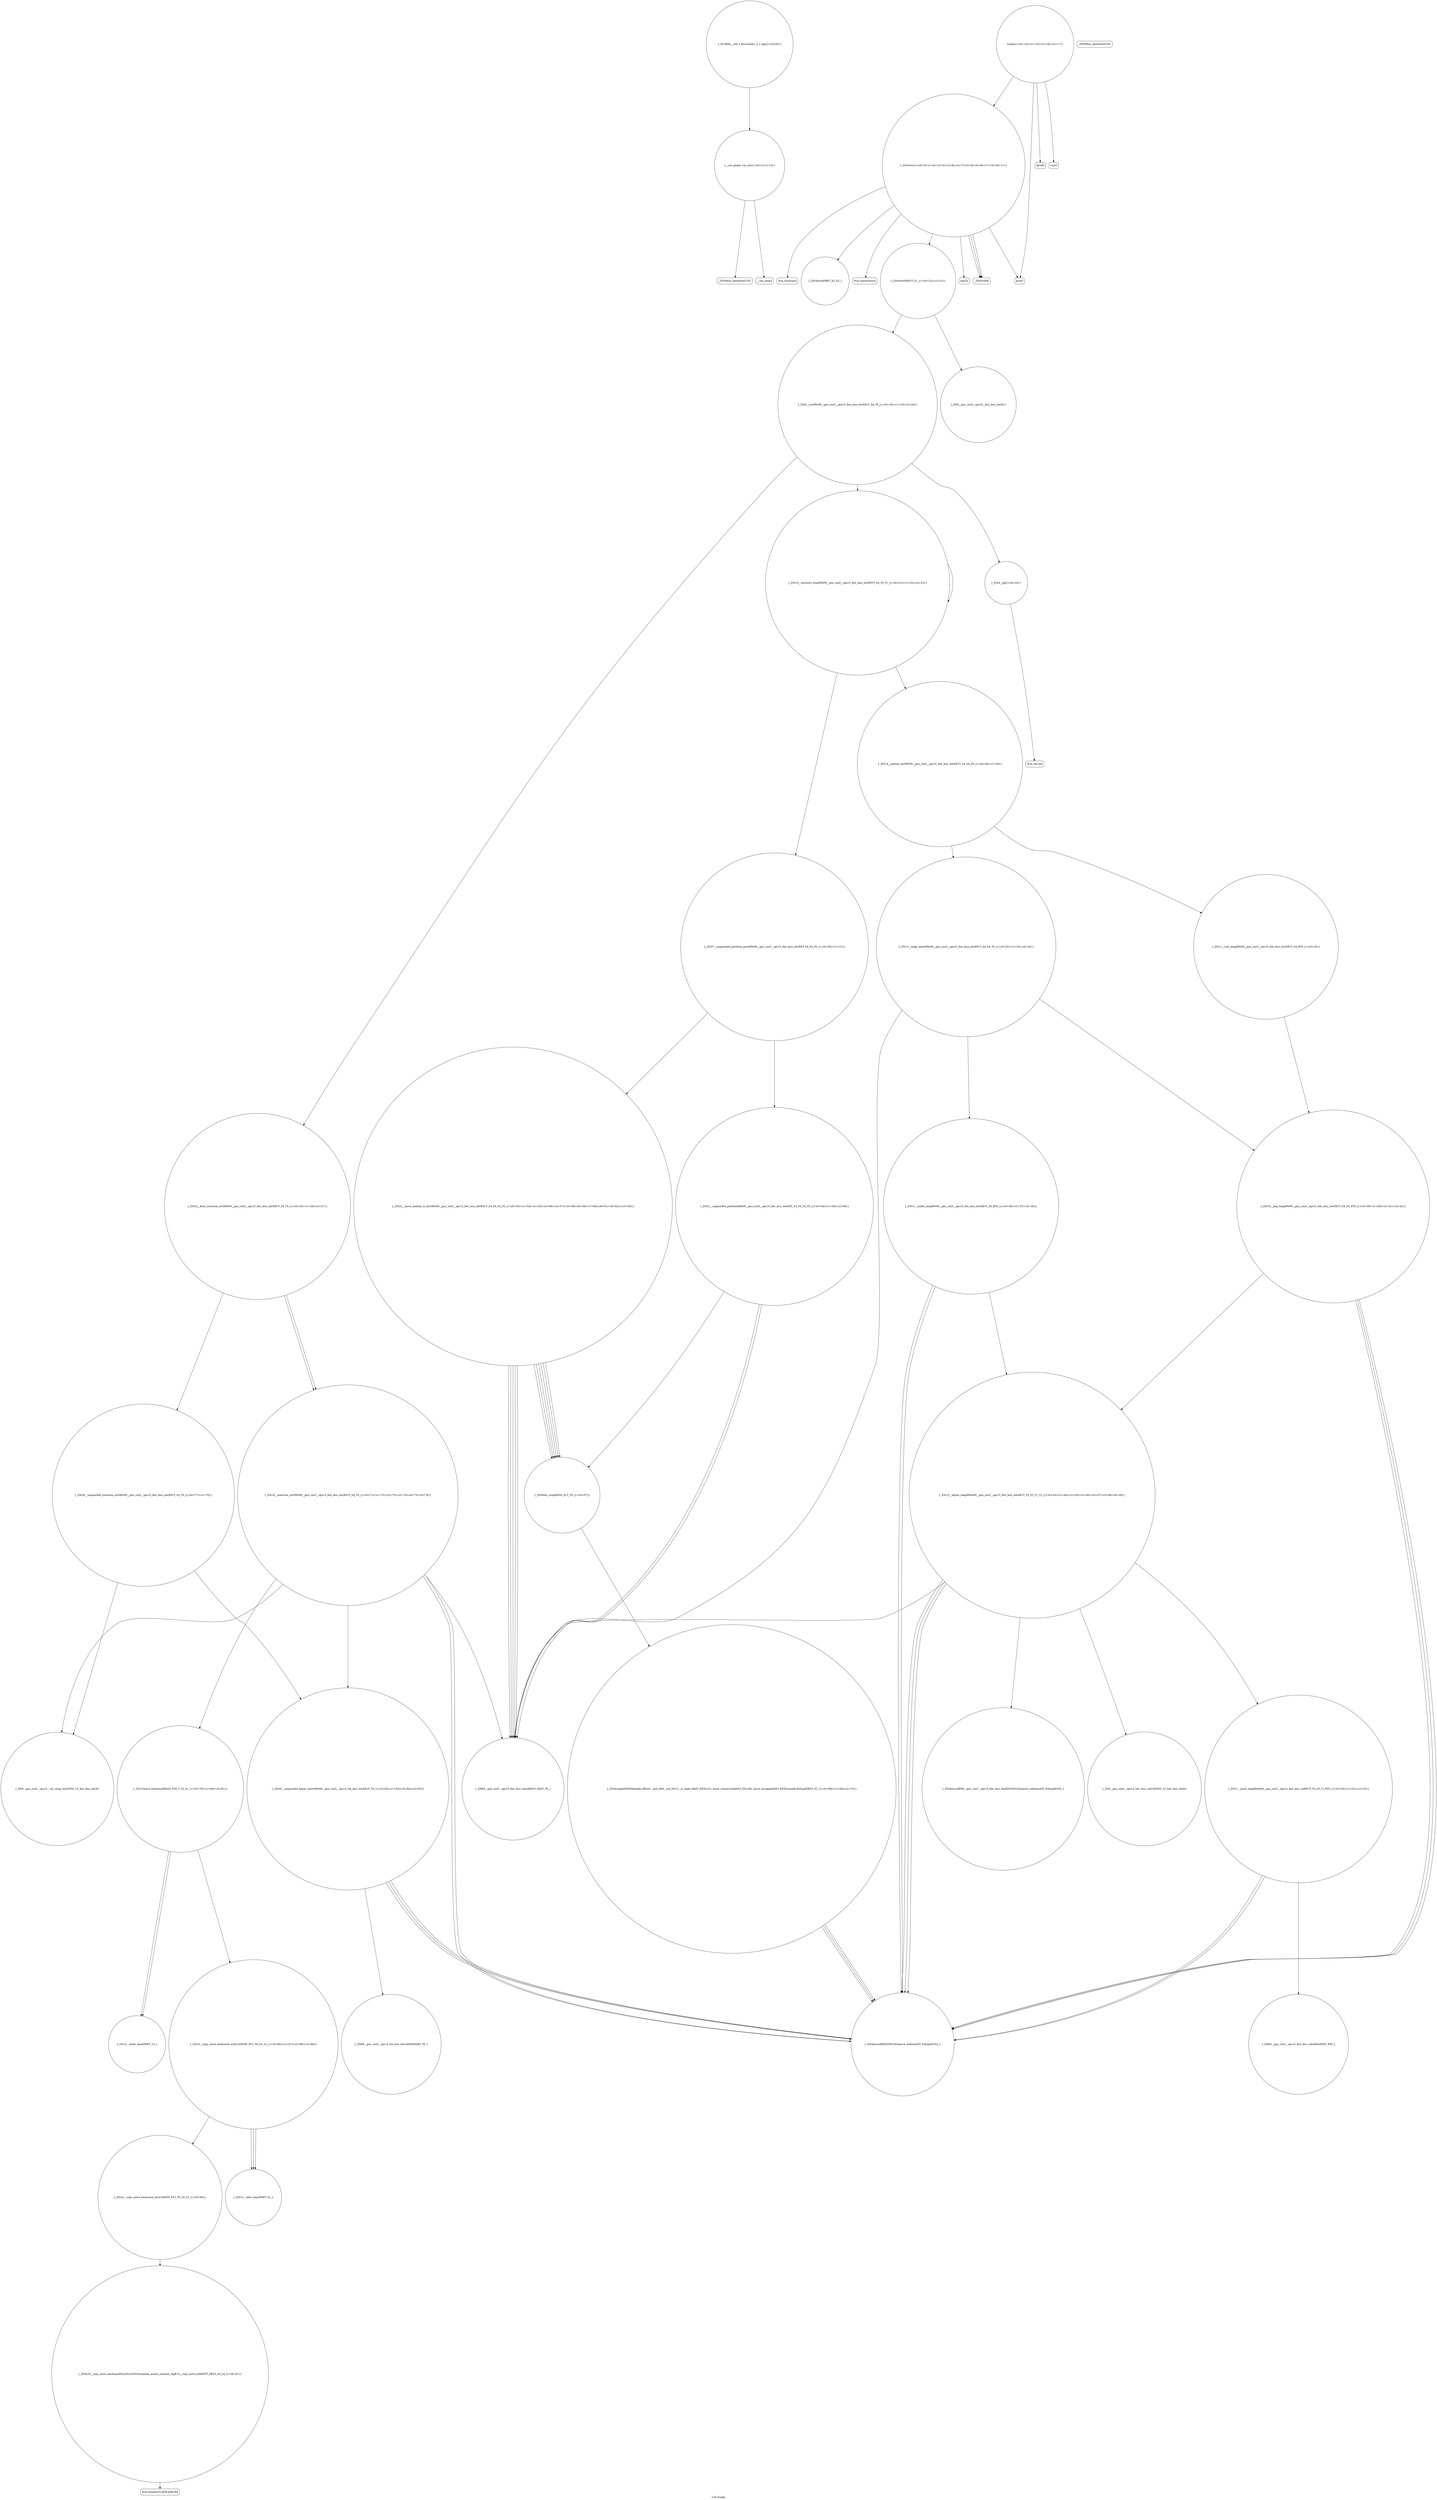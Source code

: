 digraph "Call Graph" {
	label="Call Graph";

	Node0x55d937050e40 [shape=record,shape=circle,label="{__cxx_global_var_init|{<s0>1|<s1>2}}"];
	Node0x55d937050e40:s0 -> Node0x55d937050ec0[color=black];
	Node0x55d937050e40:s1 -> Node0x55d937050fc0[color=black];
	Node0x55d9370524c0 [shape=record,shape=circle,label="{_ZSt22__copy_move_backward_aILb1EPeS0_ET1_T0_S2_S1_|{<s0>90}}"];
	Node0x55d9370524c0:s0 -> Node0x55d9370525c0[color=black];
	Node0x55d9370511c0 [shape=record,shape=Mrecord,label="{atan2l}"];
	Node0x55d937051540 [shape=record,shape=Mrecord,label="{fprintf}"];
	Node0x55d9370518c0 [shape=record,shape=circle,label="{_ZSt27__unguarded_partition_pivotIPeN9__gnu_cxx5__ops15_Iter_less_iterEET_S4_S4_T0_|{<s0>30|<s1>31}}"];
	Node0x55d9370518c0:s0 -> Node0x55d937051ec0[color=black];
	Node0x55d9370518c0:s1 -> Node0x55d937051f40[color=black];
	Node0x55d937051c40 [shape=record,shape=circle,label="{_ZSt13__adjust_heapIPeleN9__gnu_cxx5__ops15_Iter_less_iterEEvT_T0_S5_T1_T2_|{<s0>43|<s1>44|<s2>45|<s3>46|<s4>47|<s5>48|<s6>49}}"];
	Node0x55d937051c40:s0 -> Node0x55d937051ac0[color=black];
	Node0x55d937051c40:s1 -> Node0x55d937051bc0[color=black];
	Node0x55d937051c40:s2 -> Node0x55d937051bc0[color=black];
	Node0x55d937051c40:s3 -> Node0x55d937051cc0[color=black];
	Node0x55d937051c40:s4 -> Node0x55d937051d40[color=black];
	Node0x55d937051c40:s5 -> Node0x55d937051bc0[color=black];
	Node0x55d937051c40:s6 -> Node0x55d937051dc0[color=black];
	Node0x55d937051fc0 [shape=record,shape=circle,label="{_ZSt9iter_swapIPeS0_EvT_T0_|{<s0>67}}"];
	Node0x55d937051fc0:s0 -> Node0x55d937052040[color=black];
	Node0x55d937052340 [shape=record,shape=circle,label="{_ZN9__gnu_cxx5__ops15__val_comp_iterENS0_15_Iter_less_iterE}"];
	Node0x55d937051040 [shape=record,shape=circle,label="{_Z5solvev|{<s0>3|<s1>4|<s2>5|<s3>6|<s4>7|<s5>8|<s6>9|<s7>10|<s8>11}}"];
	Node0x55d937051040:s0 -> Node0x55d9370510c0[color=black];
	Node0x55d937051040:s1 -> Node0x55d937051140[color=black];
	Node0x55d937051040:s2 -> Node0x55d9370510c0[color=black];
	Node0x55d937051040:s3 -> Node0x55d9370510c0[color=black];
	Node0x55d937051040:s4 -> Node0x55d9370511c0[color=black];
	Node0x55d937051040:s5 -> Node0x55d937051240[color=black];
	Node0x55d937051040:s6 -> Node0x55d9370512c0[color=black];
	Node0x55d937051040:s7 -> Node0x55d937051340[color=black];
	Node0x55d937051040:s8 -> Node0x55d9370513c0[color=black];
	Node0x55d9370536e0 [shape=record,shape=circle,label="{_ZNK9__gnu_cxx5__ops14_Val_less_iterclIePeEEbRT_T0_}"];
	Node0x55d9370513c0 [shape=record,shape=Mrecord,label="{llvm.stackrestore}"];
	Node0x55d937051740 [shape=record,shape=circle,label="{_ZSt4__lgl|{<s0>24}}"];
	Node0x55d937051740:s0 -> Node0x55d9370520c0[color=black];
	Node0x55d937051ac0 [shape=record,shape=circle,label="{_ZNK9__gnu_cxx5__ops15_Iter_less_iterclIPeS3_EEbT_T0_}"];
	Node0x55d937051e40 [shape=record,shape=circle,label="{_ZNK9__gnu_cxx5__ops14_Iter_less_valclIPeeEEbT_RT0_}"];
	Node0x55d9370521c0 [shape=record,shape=circle,label="{_ZSt26__unguarded_insertion_sortIPeN9__gnu_cxx5__ops15_Iter_less_iterEEvT_S4_T0_|{<s0>77|<s1>78}}"];
	Node0x55d9370521c0:s0 -> Node0x55d937052340[color=black];
	Node0x55d9370521c0:s1 -> Node0x55d9370522c0[color=black];
	Node0x55d937050ec0 [shape=record,shape=Mrecord,label="{_ZNSt8ios_base4InitC1Ev}"];
	Node0x55d937052540 [shape=record,shape=circle,label="{_ZSt12__niter_baseIPeET_S1_}"];
	Node0x55d937051240 [shape=record,shape=circle,label="{_ZSt4sortIPeEvT_S1_|{<s0>12|<s1>13}}"];
	Node0x55d937051240:s0 -> Node0x55d937051640[color=black];
	Node0x55d937051240:s1 -> Node0x55d9370515c0[color=black];
	Node0x55d9370515c0 [shape=record,shape=circle,label="{_ZSt6__sortIPeN9__gnu_cxx5__ops15_Iter_less_iterEEvT_S4_T0_|{<s0>18|<s1>19|<s2>20}}"];
	Node0x55d9370515c0:s0 -> Node0x55d937051740[color=black];
	Node0x55d9370515c0:s1 -> Node0x55d9370516c0[color=black];
	Node0x55d9370515c0:s2 -> Node0x55d9370517c0[color=black];
	Node0x55d937051940 [shape=record,shape=circle,label="{_ZSt13__heap_selectIPeN9__gnu_cxx5__ops15_Iter_less_iterEEvT_S4_S4_T0_|{<s0>32|<s1>33|<s2>34}}"];
	Node0x55d937051940:s0 -> Node0x55d937051a40[color=black];
	Node0x55d937051940:s1 -> Node0x55d937051ac0[color=black];
	Node0x55d937051940:s2 -> Node0x55d937051b40[color=black];
	Node0x55d937051cc0 [shape=record,shape=circle,label="{_ZSt4moveIRN9__gnu_cxx5__ops15_Iter_less_iterEEONSt16remove_referenceIT_E4typeEOS5_}"];
	Node0x55d937052040 [shape=record,shape=circle,label="{_ZSt4swapIeENSt9enable_ifIXsr6__and_ISt6__not_ISt15__is_tuple_likeIT_EESt21is_move_constructibleIS3_ESt18is_move_assignableIS3_EEE5valueEvE4typeERS3_SC_|{<s0>68|<s1>69|<s2>70}}"];
	Node0x55d937052040:s0 -> Node0x55d937051bc0[color=black];
	Node0x55d937052040:s1 -> Node0x55d937051bc0[color=black];
	Node0x55d937052040:s2 -> Node0x55d937051bc0[color=black];
	Node0x55d9370523c0 [shape=record,shape=circle,label="{_ZSt23__copy_move_backward_a2ILb1EPeS0_ET1_T0_S2_S1_|{<s0>86|<s1>87|<s2>88|<s3>89}}"];
	Node0x55d9370523c0:s0 -> Node0x55d937052540[color=black];
	Node0x55d9370523c0:s1 -> Node0x55d937052540[color=black];
	Node0x55d9370523c0:s2 -> Node0x55d937052540[color=black];
	Node0x55d9370523c0:s3 -> Node0x55d9370524c0[color=black];
	Node0x55d9370510c0 [shape=record,shape=Mrecord,label="{_ZNSirsERi}"];
	Node0x55d937053760 [shape=record,shape=circle,label="{_GLOBAL__sub_I_Burunduk1_2_1.cpp|{<s0>92}}"];
	Node0x55d937053760:s0 -> Node0x55d937050e40[color=black];
	Node0x55d937051440 [shape=record,shape=circle,label="{main|{<s0>14|<s1>15|<s2>16|<s3>17}}"];
	Node0x55d937051440:s0 -> Node0x55d9370514c0[color=black];
	Node0x55d937051440:s1 -> Node0x55d937051340[color=black];
	Node0x55d937051440:s2 -> Node0x55d937051540[color=black];
	Node0x55d937051440:s3 -> Node0x55d937051040[color=black];
	Node0x55d9370517c0 [shape=record,shape=circle,label="{_ZSt22__final_insertion_sortIPeN9__gnu_cxx5__ops15_Iter_less_iterEEvT_S4_T0_|{<s0>25|<s1>26|<s2>27}}"];
	Node0x55d9370517c0:s0 -> Node0x55d937052140[color=black];
	Node0x55d9370517c0:s1 -> Node0x55d9370521c0[color=black];
	Node0x55d9370517c0:s2 -> Node0x55d937052140[color=black];
	Node0x55d937051b40 [shape=record,shape=circle,label="{_ZSt10__pop_heapIPeN9__gnu_cxx5__ops15_Iter_less_iterEEvT_S4_S4_RT0_|{<s0>39|<s1>40|<s2>41|<s3>42}}"];
	Node0x55d937051b40:s0 -> Node0x55d937051bc0[color=black];
	Node0x55d937051b40:s1 -> Node0x55d937051bc0[color=black];
	Node0x55d937051b40:s2 -> Node0x55d937051bc0[color=black];
	Node0x55d937051b40:s3 -> Node0x55d937051c40[color=black];
	Node0x55d937051ec0 [shape=record,shape=circle,label="{_ZSt22__move_median_to_firstIPeN9__gnu_cxx5__ops15_Iter_less_iterEEvT_S4_S4_S4_T0_|{<s0>53|<s1>54|<s2>55|<s3>56|<s4>57|<s5>58|<s6>59|<s7>60|<s8>61|<s9>62|<s10>63}}"];
	Node0x55d937051ec0:s0 -> Node0x55d937051ac0[color=black];
	Node0x55d937051ec0:s1 -> Node0x55d937051ac0[color=black];
	Node0x55d937051ec0:s2 -> Node0x55d937051fc0[color=black];
	Node0x55d937051ec0:s3 -> Node0x55d937051ac0[color=black];
	Node0x55d937051ec0:s4 -> Node0x55d937051fc0[color=black];
	Node0x55d937051ec0:s5 -> Node0x55d937051fc0[color=black];
	Node0x55d937051ec0:s6 -> Node0x55d937051ac0[color=black];
	Node0x55d937051ec0:s7 -> Node0x55d937051fc0[color=black];
	Node0x55d937051ec0:s8 -> Node0x55d937051ac0[color=black];
	Node0x55d937051ec0:s9 -> Node0x55d937051fc0[color=black];
	Node0x55d937051ec0:s10 -> Node0x55d937051fc0[color=black];
	Node0x55d937052240 [shape=record,shape=circle,label="{_ZSt13move_backwardIPeS0_ET0_T_S2_S1_|{<s0>79|<s1>80|<s2>81}}"];
	Node0x55d937052240:s0 -> Node0x55d937052440[color=black];
	Node0x55d937052240:s1 -> Node0x55d937052440[color=black];
	Node0x55d937052240:s2 -> Node0x55d9370523c0[color=black];
	Node0x55d937050f40 [shape=record,shape=Mrecord,label="{_ZNSt8ios_base4InitD1Ev}"];
	Node0x55d9370525c0 [shape=record,shape=circle,label="{_ZNSt20__copy_move_backwardILb1ELb1ESt26random_access_iterator_tagE13__copy_move_bIeEEPT_PKS3_S6_S4_|{<s0>91}}"];
	Node0x55d9370525c0:s0 -> Node0x55d937053660[color=black];
	Node0x55d9370512c0 [shape=record,shape=circle,label="{_ZSt3minIiERKT_S2_S2_}"];
	Node0x55d937051640 [shape=record,shape=circle,label="{_ZN9__gnu_cxx5__ops16__iter_less_iterEv}"];
	Node0x55d9370519c0 [shape=record,shape=circle,label="{_ZSt11__sort_heapIPeN9__gnu_cxx5__ops15_Iter_less_iterEEvT_S4_RT0_|{<s0>35}}"];
	Node0x55d9370519c0:s0 -> Node0x55d937051b40[color=black];
	Node0x55d937051d40 [shape=record,shape=circle,label="{_ZN9__gnu_cxx5__ops14_Iter_less_valC2ENS0_15_Iter_less_iterE}"];
	Node0x55d9370520c0 [shape=record,shape=Mrecord,label="{llvm.ctlz.i64}"];
	Node0x55d937052440 [shape=record,shape=circle,label="{_ZSt12__miter_baseIPeET_S1_}"];
	Node0x55d937051140 [shape=record,shape=Mrecord,label="{llvm.stacksave}"];
	Node0x55d9370514c0 [shape=record,shape=Mrecord,label="{scanf}"];
	Node0x55d937051840 [shape=record,shape=circle,label="{_ZSt14__partial_sortIPeN9__gnu_cxx5__ops15_Iter_less_iterEEvT_S4_S4_T0_|{<s0>28|<s1>29}}"];
	Node0x55d937051840:s0 -> Node0x55d937051940[color=black];
	Node0x55d937051840:s1 -> Node0x55d9370519c0[color=black];
	Node0x55d937051bc0 [shape=record,shape=circle,label="{_ZSt4moveIReEONSt16remove_referenceIT_E4typeEOS2_}"];
	Node0x55d937051f40 [shape=record,shape=circle,label="{_ZSt21__unguarded_partitionIPeN9__gnu_cxx5__ops15_Iter_less_iterEET_S4_S4_S4_T0_|{<s0>64|<s1>65|<s2>66}}"];
	Node0x55d937051f40:s0 -> Node0x55d937051ac0[color=black];
	Node0x55d937051f40:s1 -> Node0x55d937051ac0[color=black];
	Node0x55d937051f40:s2 -> Node0x55d937051fc0[color=black];
	Node0x55d9370522c0 [shape=record,shape=circle,label="{_ZSt25__unguarded_linear_insertIPeN9__gnu_cxx5__ops14_Val_less_iterEEvT_T0_|{<s0>82|<s1>83|<s2>84|<s3>85}}"];
	Node0x55d9370522c0:s0 -> Node0x55d937051bc0[color=black];
	Node0x55d9370522c0:s1 -> Node0x55d9370536e0[color=black];
	Node0x55d9370522c0:s2 -> Node0x55d937051bc0[color=black];
	Node0x55d9370522c0:s3 -> Node0x55d937051bc0[color=black];
	Node0x55d937050fc0 [shape=record,shape=Mrecord,label="{__cxa_atexit}"];
	Node0x55d937053660 [shape=record,shape=Mrecord,label="{llvm.memmove.p0i8.p0i8.i64}"];
	Node0x55d937051340 [shape=record,shape=Mrecord,label="{printf}"];
	Node0x55d9370516c0 [shape=record,shape=circle,label="{_ZSt16__introsort_loopIPelN9__gnu_cxx5__ops15_Iter_less_iterEEvT_S4_T0_T1_|{<s0>21|<s1>22|<s2>23}}"];
	Node0x55d9370516c0:s0 -> Node0x55d937051840[color=black];
	Node0x55d9370516c0:s1 -> Node0x55d9370518c0[color=black];
	Node0x55d9370516c0:s2 -> Node0x55d9370516c0[color=black];
	Node0x55d937051a40 [shape=record,shape=circle,label="{_ZSt11__make_heapIPeN9__gnu_cxx5__ops15_Iter_less_iterEEvT_S4_RT0_|{<s0>36|<s1>37|<s2>38}}"];
	Node0x55d937051a40:s0 -> Node0x55d937051bc0[color=black];
	Node0x55d937051a40:s1 -> Node0x55d937051bc0[color=black];
	Node0x55d937051a40:s2 -> Node0x55d937051c40[color=black];
	Node0x55d937051dc0 [shape=record,shape=circle,label="{_ZSt11__push_heapIPeleN9__gnu_cxx5__ops14_Iter_less_valEEvT_T0_S5_T1_RT2_|{<s0>50|<s1>51|<s2>52}}"];
	Node0x55d937051dc0:s0 -> Node0x55d937051e40[color=black];
	Node0x55d937051dc0:s1 -> Node0x55d937051bc0[color=black];
	Node0x55d937051dc0:s2 -> Node0x55d937051bc0[color=black];
	Node0x55d937052140 [shape=record,shape=circle,label="{_ZSt16__insertion_sortIPeN9__gnu_cxx5__ops15_Iter_less_iterEEvT_S4_T0_|{<s0>71|<s1>72|<s2>73|<s3>74|<s4>75|<s5>76}}"];
	Node0x55d937052140:s0 -> Node0x55d937051ac0[color=black];
	Node0x55d937052140:s1 -> Node0x55d937051bc0[color=black];
	Node0x55d937052140:s2 -> Node0x55d937052240[color=black];
	Node0x55d937052140:s3 -> Node0x55d937051bc0[color=black];
	Node0x55d937052140:s4 -> Node0x55d937052340[color=black];
	Node0x55d937052140:s5 -> Node0x55d9370522c0[color=black];
}
